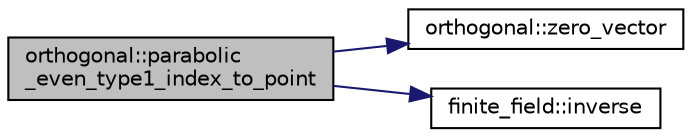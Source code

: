 digraph "orthogonal::parabolic_even_type1_index_to_point"
{
  edge [fontname="Helvetica",fontsize="10",labelfontname="Helvetica",labelfontsize="10"];
  node [fontname="Helvetica",fontsize="10",shape=record];
  rankdir="LR";
  Node17835 [label="orthogonal::parabolic\l_even_type1_index_to_point",height=0.2,width=0.4,color="black", fillcolor="grey75", style="filled", fontcolor="black"];
  Node17835 -> Node17836 [color="midnightblue",fontsize="10",style="solid",fontname="Helvetica"];
  Node17836 [label="orthogonal::zero_vector",height=0.2,width=0.4,color="black", fillcolor="white", style="filled",URL="$d7/daa/classorthogonal.html#ac549a3cc712c2e811ae33820f0ccd59a"];
  Node17835 -> Node17837 [color="midnightblue",fontsize="10",style="solid",fontname="Helvetica"];
  Node17837 [label="finite_field::inverse",height=0.2,width=0.4,color="black", fillcolor="white", style="filled",URL="$df/d5a/classfinite__field.html#a69f2a12c01e70b7ce2d115c5221c9cdd"];
}
